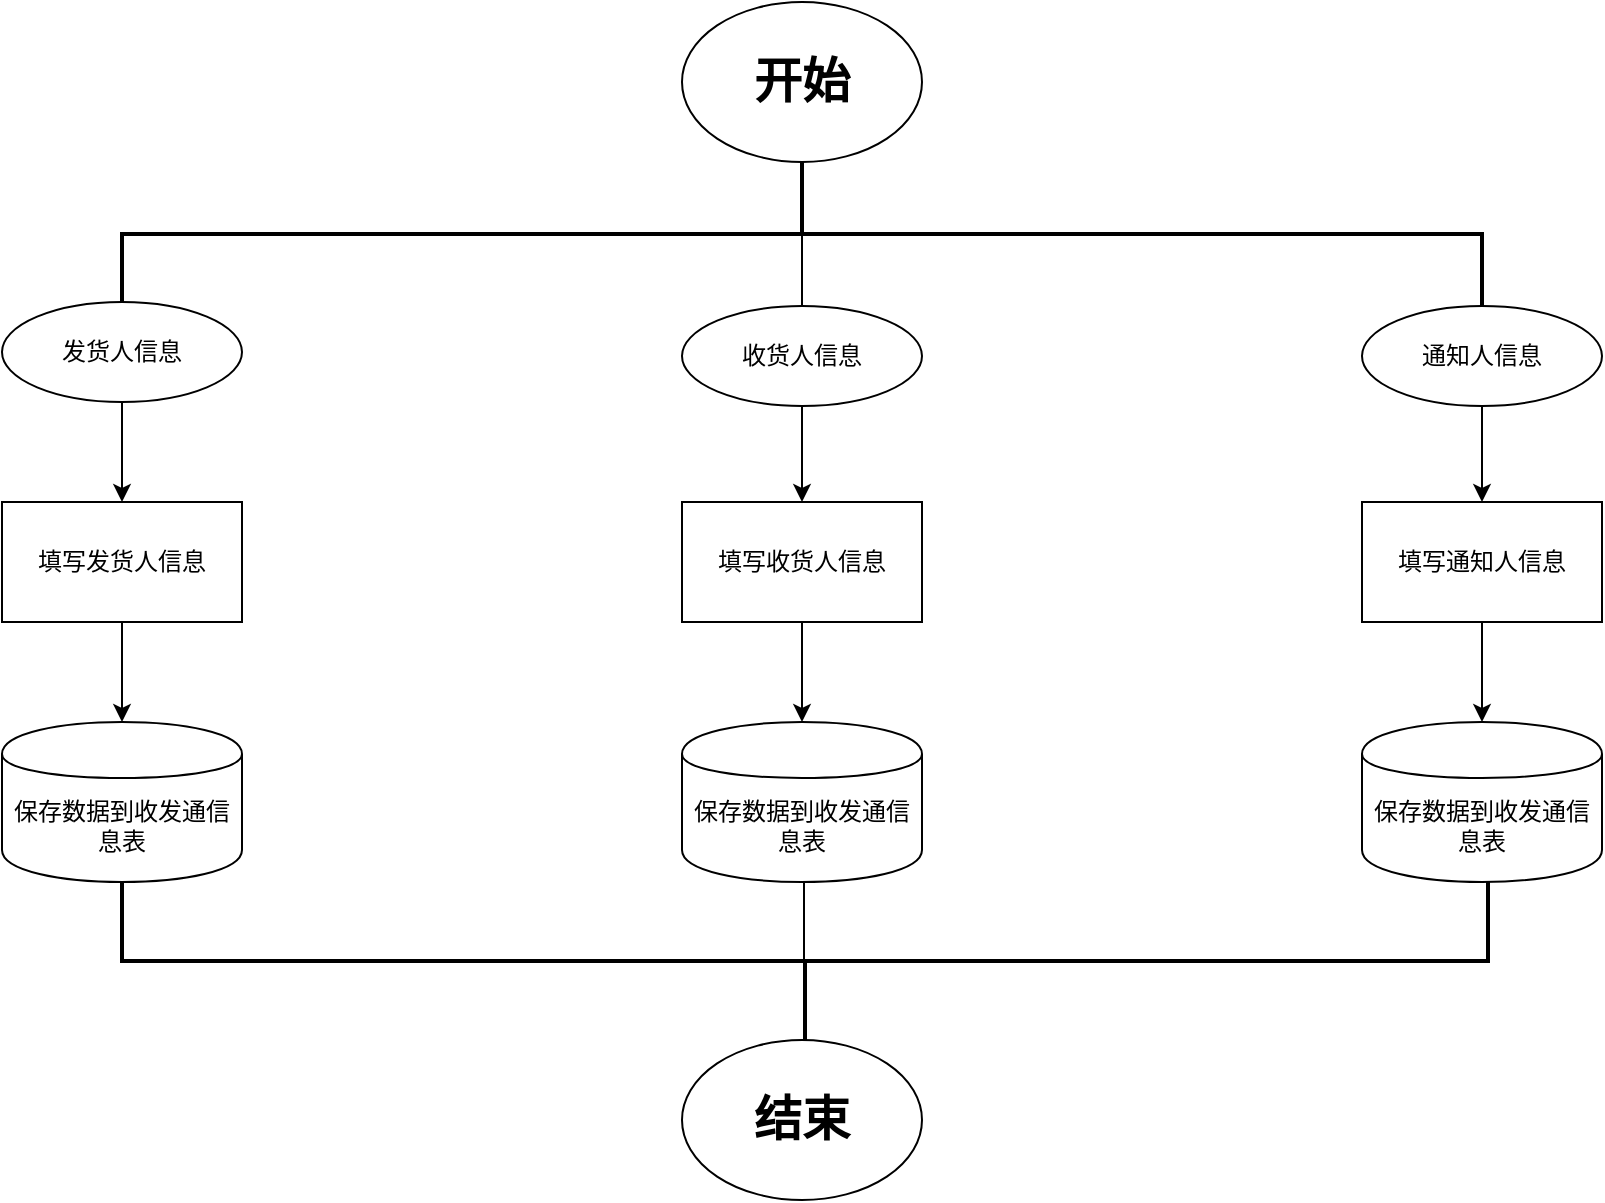 <mxfile pages="1" version="11.2.1" type="github"><diagram id="OBHQo0zEIDBx4giUyuaW" name="第 1 页"><mxGraphModel dx="1422" dy="764" grid="1" gridSize="10" guides="1" tooltips="1" connect="1" arrows="1" fold="1" page="1" pageScale="1" pageWidth="827" pageHeight="1169" math="0" shadow="0"><root><mxCell id="0"/><mxCell id="1" parent="0"/><mxCell id="8xpU8vwxf-FTN8m8v_o0-1" value="&lt;h1&gt;开始&lt;/h1&gt;" style="ellipse;whiteSpace=wrap;html=1;" parent="1" vertex="1"><mxGeometry x="353" y="20" width="120" height="80" as="geometry"/></mxCell><mxCell id="dPu2MSJZwmaLFqgjyfwS-2" value="" style="strokeWidth=2;html=1;shape=mxgraph.flowchart.annotation_2;align=left;pointerEvents=1;direction=south;" parent="1" vertex="1"><mxGeometry x="73" y="100" width="680" height="72" as="geometry"/></mxCell><mxCell id="dPu2MSJZwmaLFqgjyfwS-23" value="" style="edgeStyle=orthogonalEdgeStyle;rounded=0;orthogonalLoop=1;jettySize=auto;html=1;" parent="1" edge="1"><mxGeometry relative="1" as="geometry"><mxPoint x="413" y="136" as="sourcePoint"/><mxPoint x="413" y="195" as="targetPoint"/></mxGeometry></mxCell><mxCell id="50Oct2Am14Z9-zBsSZmn-4" value="" style="edgeStyle=orthogonalEdgeStyle;rounded=0;orthogonalLoop=1;jettySize=auto;html=1;" edge="1" parent="1" source="dPu2MSJZwmaLFqgjyfwS-24" target="50Oct2Am14Z9-zBsSZmn-2"><mxGeometry relative="1" as="geometry"/></mxCell><mxCell id="dPu2MSJZwmaLFqgjyfwS-24" value="收货人信息" style="ellipse;whiteSpace=wrap;html=1;" parent="1" vertex="1"><mxGeometry x="353" y="172" width="120" height="50" as="geometry"/></mxCell><mxCell id="50Oct2Am14Z9-zBsSZmn-6" value="" style="edgeStyle=orthogonalEdgeStyle;rounded=0;orthogonalLoop=1;jettySize=auto;html=1;" edge="1" parent="1" source="dPu2MSJZwmaLFqgjyfwS-25" target="50Oct2Am14Z9-zBsSZmn-5"><mxGeometry relative="1" as="geometry"/></mxCell><mxCell id="dPu2MSJZwmaLFqgjyfwS-25" value="通知人信息" style="ellipse;whiteSpace=wrap;html=1;" parent="1" vertex="1"><mxGeometry x="693" y="172" width="120" height="50" as="geometry"/></mxCell><mxCell id="50Oct2Am14Z9-zBsSZmn-1" value="" style="edgeStyle=orthogonalEdgeStyle;rounded=0;orthogonalLoop=1;jettySize=auto;html=1;" edge="1" parent="1" source="dPu2MSJZwmaLFqgjyfwS-26" target="dPu2MSJZwmaLFqgjyfwS-29"><mxGeometry relative="1" as="geometry"/></mxCell><mxCell id="dPu2MSJZwmaLFqgjyfwS-26" value="发货人信息" style="ellipse;whiteSpace=wrap;html=1;" parent="1" vertex="1"><mxGeometry x="13" y="170" width="120" height="50" as="geometry"/></mxCell><mxCell id="50Oct2Am14Z9-zBsSZmn-8" value="" style="edgeStyle=orthogonalEdgeStyle;rounded=0;orthogonalLoop=1;jettySize=auto;html=1;" edge="1" parent="1" source="dPu2MSJZwmaLFqgjyfwS-29" target="50Oct2Am14Z9-zBsSZmn-7"><mxGeometry relative="1" as="geometry"/></mxCell><mxCell id="dPu2MSJZwmaLFqgjyfwS-29" value="填写发货人信息" style="rounded=0;whiteSpace=wrap;html=1;" parent="1" vertex="1"><mxGeometry x="13" y="270" width="120" height="60" as="geometry"/></mxCell><mxCell id="50Oct2Am14Z9-zBsSZmn-11" value="" style="edgeStyle=orthogonalEdgeStyle;rounded=0;orthogonalLoop=1;jettySize=auto;html=1;" edge="1" parent="1" source="50Oct2Am14Z9-zBsSZmn-2" target="50Oct2Am14Z9-zBsSZmn-9"><mxGeometry relative="1" as="geometry"/></mxCell><mxCell id="50Oct2Am14Z9-zBsSZmn-2" value="填写收货人信息" style="rounded=0;whiteSpace=wrap;html=1;" vertex="1" parent="1"><mxGeometry x="353" y="270" width="120" height="60" as="geometry"/></mxCell><mxCell id="50Oct2Am14Z9-zBsSZmn-13" value="" style="edgeStyle=orthogonalEdgeStyle;rounded=0;orthogonalLoop=1;jettySize=auto;html=1;" edge="1" parent="1" source="50Oct2Am14Z9-zBsSZmn-5" target="50Oct2Am14Z9-zBsSZmn-12"><mxGeometry relative="1" as="geometry"/></mxCell><mxCell id="50Oct2Am14Z9-zBsSZmn-5" value="填写通知人信息" style="rounded=0;whiteSpace=wrap;html=1;" vertex="1" parent="1"><mxGeometry x="693" y="270" width="120" height="60" as="geometry"/></mxCell><mxCell id="50Oct2Am14Z9-zBsSZmn-7" value="保存数据到收发通信息表" style="shape=cylinder;whiteSpace=wrap;html=1;boundedLbl=1;backgroundOutline=1;" vertex="1" parent="1"><mxGeometry x="13" y="380" width="120" height="80" as="geometry"/></mxCell><mxCell id="50Oct2Am14Z9-zBsSZmn-9" value="保存数据到收发通信息表" style="shape=cylinder;whiteSpace=wrap;html=1;boundedLbl=1;backgroundOutline=1;" vertex="1" parent="1"><mxGeometry x="353" y="380" width="120" height="80" as="geometry"/></mxCell><mxCell id="50Oct2Am14Z9-zBsSZmn-12" value="保存数据到收发通信息表" style="shape=cylinder;whiteSpace=wrap;html=1;boundedLbl=1;backgroundOutline=1;" vertex="1" parent="1"><mxGeometry x="693" y="380" width="120" height="80" as="geometry"/></mxCell><mxCell id="50Oct2Am14Z9-zBsSZmn-14" value="" style="strokeWidth=2;html=1;shape=mxgraph.flowchart.annotation_2;align=left;pointerEvents=1;direction=north;" vertex="1" parent="1"><mxGeometry x="73" y="460" width="683" height="79" as="geometry"/></mxCell><mxCell id="50Oct2Am14Z9-zBsSZmn-22" value="" style="edgeStyle=orthogonalEdgeStyle;rounded=0;orthogonalLoop=1;jettySize=auto;html=1;" edge="1" parent="1"><mxGeometry relative="1" as="geometry"><mxPoint x="414" y="460" as="sourcePoint"/><mxPoint x="414" y="570" as="targetPoint"/></mxGeometry></mxCell><mxCell id="50Oct2Am14Z9-zBsSZmn-23" value="&lt;h1&gt;结束&lt;/h1&gt;" style="ellipse;whiteSpace=wrap;html=1;" vertex="1" parent="1"><mxGeometry x="353" y="539" width="120" height="80" as="geometry"/></mxCell></root></mxGraphModel></diagram></mxfile>